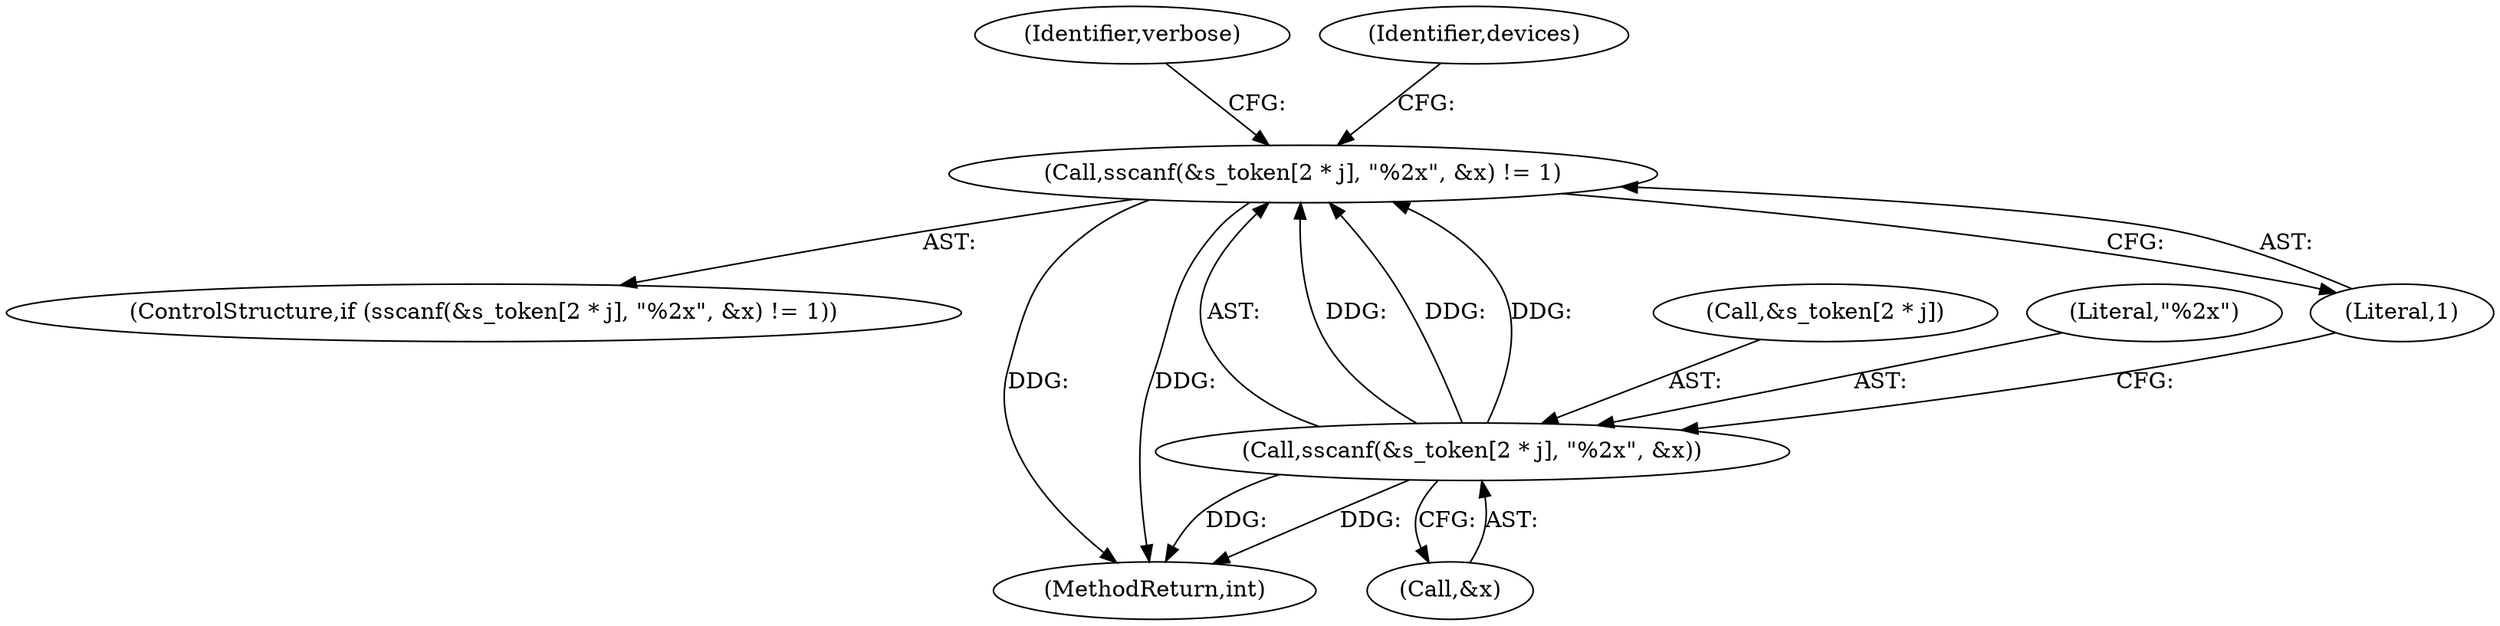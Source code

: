 digraph "0_pam-u2f_18b1914e32b74ff52000f10e97067e841e5fff62_1@API" {
"1000614" [label="(Call,sscanf(&s_token[2 * j], \"%2x\", &x) != 1)"];
"1000615" [label="(Call,sscanf(&s_token[2 * j], \"%2x\", &x))"];
"1000628" [label="(Identifier,verbose)"];
"1000613" [label="(ControlStructure,if (sscanf(&s_token[2 * j], \"%2x\", &x) != 1))"];
"1000623" [label="(Call,&x)"];
"1000616" [label="(Call,&s_token[2 * j])"];
"1000722" [label="(MethodReturn,int)"];
"1000614" [label="(Call,sscanf(&s_token[2 * j], \"%2x\", &x) != 1)"];
"1000615" [label="(Call,sscanf(&s_token[2 * j], \"%2x\", &x))"];
"1000622" [label="(Literal,\"%2x\")"];
"1000625" [label="(Literal,1)"];
"1000637" [label="(Identifier,devices)"];
"1000614" -> "1000613"  [label="AST: "];
"1000614" -> "1000625"  [label="CFG: "];
"1000615" -> "1000614"  [label="AST: "];
"1000625" -> "1000614"  [label="AST: "];
"1000628" -> "1000614"  [label="CFG: "];
"1000637" -> "1000614"  [label="CFG: "];
"1000614" -> "1000722"  [label="DDG: "];
"1000614" -> "1000722"  [label="DDG: "];
"1000615" -> "1000614"  [label="DDG: "];
"1000615" -> "1000614"  [label="DDG: "];
"1000615" -> "1000614"  [label="DDG: "];
"1000615" -> "1000623"  [label="CFG: "];
"1000616" -> "1000615"  [label="AST: "];
"1000622" -> "1000615"  [label="AST: "];
"1000623" -> "1000615"  [label="AST: "];
"1000625" -> "1000615"  [label="CFG: "];
"1000615" -> "1000722"  [label="DDG: "];
"1000615" -> "1000722"  [label="DDG: "];
}
